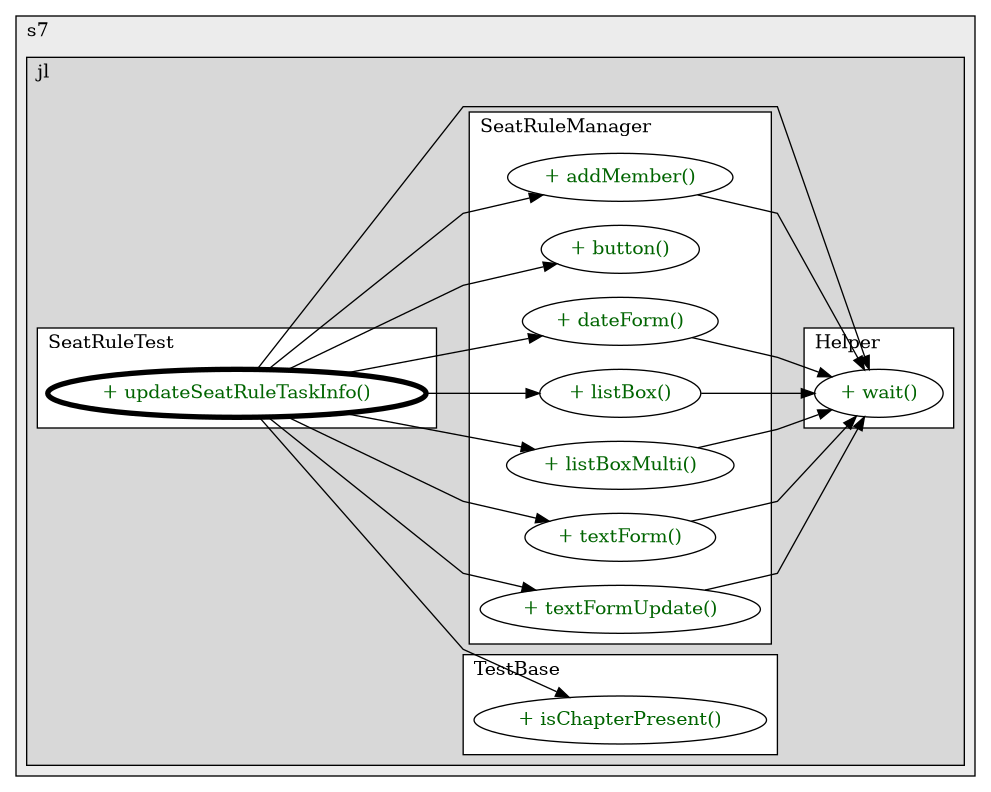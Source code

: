 @startuml

/' diagram meta data start
config=CallConfiguration;
{
  "rootMethod": "aero.s7.jl.autotest.ui.SeatRuleTest#updateSeatRuleTaskInfo()",
  "projectClassification": {
    "searchMode": "OpenProject", // OpenProject, AllProjects
    "includedProjects": "",
    "pathEndKeywords": "*.impl",
    "isClientPath": "",
    "isClientName": "",
    "isTestPath": "",
    "isTestName": "",
    "isMappingPath": "",
    "isMappingName": "",
    "isDataAccessPath": "",
    "isDataAccessName": "",
    "isDataStructurePath": "",
    "isDataStructureName": "",
    "isInterfaceStructuresPath": "",
    "isInterfaceStructuresName": "",
    "isEntryPointPath": "",
    "isEntryPointName": "",
    "treatFinalFieldsAsMandatory": false
  },
  "graphRestriction": {
    "classPackageExcludeFilter": "",
    "classPackageIncludeFilter": "",
    "classNameExcludeFilter": "",
    "classNameIncludeFilter": "",
    "methodNameExcludeFilter": "",
    "methodNameIncludeFilter": "",
    "removeByInheritance": "", // inheritance/annotation based filtering is done in a second step
    "removeByAnnotation": "",
    "removeByClassPackage": "", // cleanup the graph after inheritance/annotation based filtering is done
    "removeByClassName": "",
    "cutMappings": false,
    "cutEnum": true,
    "cutTests": true,
    "cutClient": true,
    "cutDataAccess": true,
    "cutInterfaceStructures": true,
    "cutDataStructures": true,
    "cutGetterAndSetter": true,
    "cutConstructors": true
  },
  "graphTraversal": {
    "forwardDepth": 3,
    "backwardDepth": 3,
    "classPackageExcludeFilter": "",
    "classPackageIncludeFilter": "",
    "classNameExcludeFilter": "",
    "classNameIncludeFilter": "",
    "methodNameExcludeFilter": "",
    "methodNameIncludeFilter": "",
    "hideMappings": false,
    "hideDataStructures": false,
    "hidePrivateMethods": true,
    "hideInterfaceCalls": true, // indirection: implementation -> interface (is hidden) -> implementation
    "onlyShowApplicationEntryPoints": false, // root node is included
    "useMethodCallsForStructureDiagram": "ForwardOnly" // ForwardOnly, BothDirections, No
  },
  "details": {
    "aggregation": "GroupByClass", // ByClass, GroupByClass, None
    "showMethodParametersTypes": false,
    "showMethodParametersNames": false,
    "showMethodReturnType": false,
    "showPackageLevels": 2,
    "showCallOrder": false,
    "edgeMode": "MethodsOnly", // TypesOnly, MethodsOnly, TypesAndMethods, MethodsAndDirectTypeUsage
    "showDetailedClassStructure": false
  },
  "rootClass": "aero.s7.jl.autotest.ui.SeatRuleTest",
  "extensionCallbackMethod": "" // qualified.class.name#methodName - signature: public static String method(String)
}
diagram meta data end '/



digraph g {
    rankdir="LR"
    splines=polyline
    

'nodes 
subgraph cluster_3620 { 
   	label=s7
	labeljust=l
	fillcolor="#ececec"
	style=filled
   
   subgraph cluster_107891020 { 
   	label=jl
	labeljust=l
	fillcolor="#d8d8d8"
	style=filled
   
   subgraph cluster_1342945425 { 
   	label=SeatRuleTest
	labeljust=l
	fillcolor=white
	style=filled
   
   SeatRuleTest363134990XXXupdateSeatRuleTaskInfo0[
	label="+ updateSeatRuleTaskInfo()"
	style=filled
	fillcolor=white
	tooltip="SeatRuleTest

null"
	penwidth=4
	fontcolor=darkgreen
];
} 

subgraph cluster_1611793064 { 
   	label=TestBase
	labeljust=l
	fillcolor=white
	style=filled
   
   TestBase635845705XXXisChapterPresent1808118735[
	label="+ isChapterPresent()"
	style=filled
	fillcolor=white
	tooltip="TestBase

null"
	fontcolor=darkgreen
];
} 

subgraph cluster_2103950416 { 
   	label=SeatRuleManager
	labeljust=l
	fillcolor=white
	style=filled
   
   SeatRuleManager363134990XXXaddMember1808118735[
	label="+ addMember()"
	style=filled
	fillcolor=white
	tooltip="SeatRuleManager

null"
	fontcolor=darkgreen
];

SeatRuleManager363134990XXXbutton1808118735[
	label="+ button()"
	style=filled
	fillcolor=white
	tooltip="SeatRuleManager

null"
	fontcolor=darkgreen
];

SeatRuleManager363134990XXXdateForm2013066710[
	label="+ dateForm()"
	style=filled
	fillcolor=white
	tooltip="SeatRuleManager

null"
	fontcolor=darkgreen
];

SeatRuleManager363134990XXXlistBox2013066710[
	label="+ listBox()"
	style=filled
	fillcolor=white
	tooltip="SeatRuleManager

null"
	fontcolor=darkgreen
];

SeatRuleManager363134990XXXlistBoxMulti1821828024[
	label="+ listBoxMulti()"
	style=filled
	fillcolor=white
	tooltip="SeatRuleManager

null"
	fontcolor=darkgreen
];

SeatRuleManager363134990XXXtextForm2013066710[
	label="+ textForm()"
	style=filled
	fillcolor=white
	tooltip="SeatRuleManager

null"
	fontcolor=darkgreen
];

SeatRuleManager363134990XXXtextFormUpdate1468174875[
	label="+ textFormUpdate()"
	style=filled
	fillcolor=white
	tooltip="SeatRuleManager

null"
	fontcolor=darkgreen
];
} 

subgraph cluster_216944365 { 
   	label=Helper
	labeljust=l
	fillcolor=white
	style=filled
   
   Helper635845705XXXwait104431[
	label="+ wait()"
	style=filled
	fillcolor=white
	tooltip="Helper

null"
	fontcolor=darkgreen
];
} 
} 
} 

'edges    
SeatRuleManager363134990XXXaddMember1808118735 -> Helper635845705XXXwait104431;
SeatRuleManager363134990XXXdateForm2013066710 -> Helper635845705XXXwait104431;
SeatRuleManager363134990XXXlistBox2013066710 -> Helper635845705XXXwait104431;
SeatRuleManager363134990XXXlistBoxMulti1821828024 -> Helper635845705XXXwait104431;
SeatRuleManager363134990XXXtextForm2013066710 -> Helper635845705XXXwait104431;
SeatRuleManager363134990XXXtextFormUpdate1468174875 -> Helper635845705XXXwait104431;
SeatRuleTest363134990XXXupdateSeatRuleTaskInfo0 -> Helper635845705XXXwait104431;
SeatRuleTest363134990XXXupdateSeatRuleTaskInfo0 -> SeatRuleManager363134990XXXaddMember1808118735;
SeatRuleTest363134990XXXupdateSeatRuleTaskInfo0 -> SeatRuleManager363134990XXXbutton1808118735;
SeatRuleTest363134990XXXupdateSeatRuleTaskInfo0 -> SeatRuleManager363134990XXXdateForm2013066710;
SeatRuleTest363134990XXXupdateSeatRuleTaskInfo0 -> SeatRuleManager363134990XXXlistBox2013066710;
SeatRuleTest363134990XXXupdateSeatRuleTaskInfo0 -> SeatRuleManager363134990XXXlistBoxMulti1821828024;
SeatRuleTest363134990XXXupdateSeatRuleTaskInfo0 -> SeatRuleManager363134990XXXtextForm2013066710;
SeatRuleTest363134990XXXupdateSeatRuleTaskInfo0 -> SeatRuleManager363134990XXXtextFormUpdate1468174875;
SeatRuleTest363134990XXXupdateSeatRuleTaskInfo0 -> TestBase635845705XXXisChapterPresent1808118735;
    
}
@enduml
